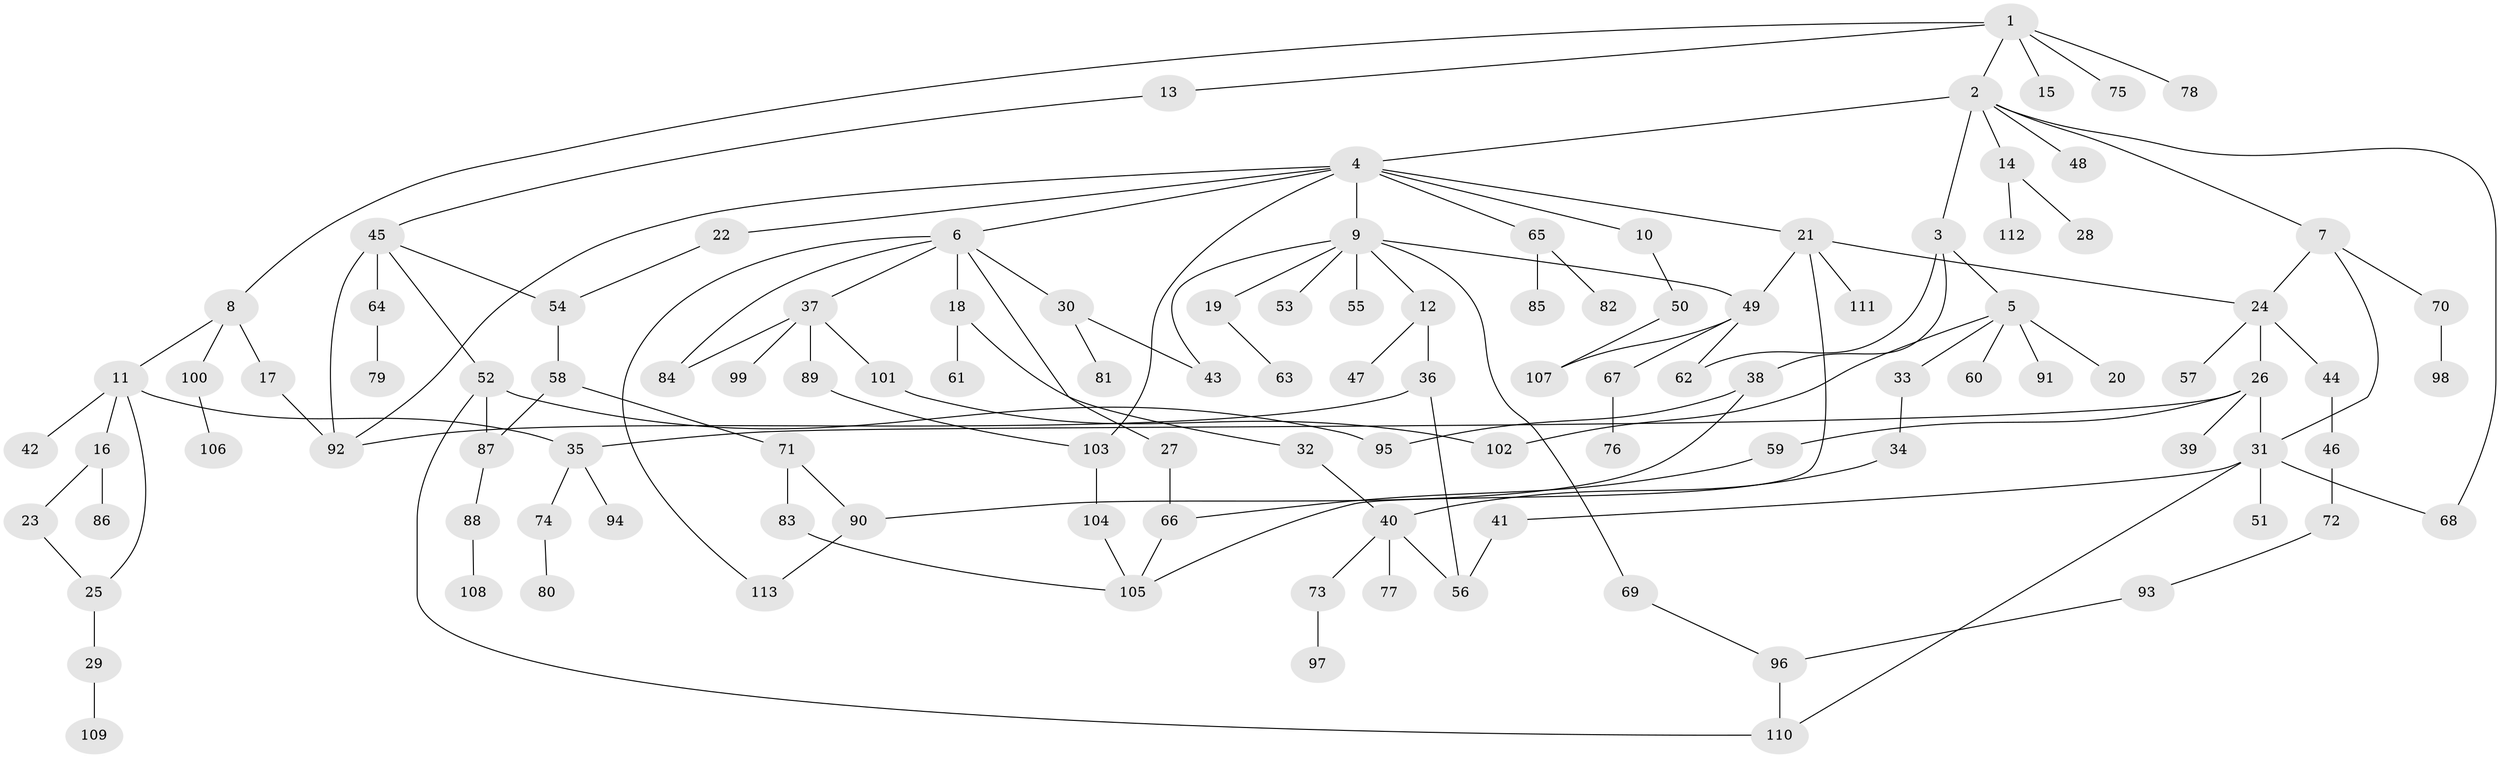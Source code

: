 // coarse degree distribution, {6: 0.05, 8: 0.0125, 5: 0.0375, 11: 0.0125, 4: 0.1125, 10: 0.0125, 2: 0.3125, 3: 0.1125, 1: 0.325, 7: 0.0125}
// Generated by graph-tools (version 1.1) at 2025/51/02/27/25 19:51:38]
// undirected, 113 vertices, 142 edges
graph export_dot {
graph [start="1"]
  node [color=gray90,style=filled];
  1;
  2;
  3;
  4;
  5;
  6;
  7;
  8;
  9;
  10;
  11;
  12;
  13;
  14;
  15;
  16;
  17;
  18;
  19;
  20;
  21;
  22;
  23;
  24;
  25;
  26;
  27;
  28;
  29;
  30;
  31;
  32;
  33;
  34;
  35;
  36;
  37;
  38;
  39;
  40;
  41;
  42;
  43;
  44;
  45;
  46;
  47;
  48;
  49;
  50;
  51;
  52;
  53;
  54;
  55;
  56;
  57;
  58;
  59;
  60;
  61;
  62;
  63;
  64;
  65;
  66;
  67;
  68;
  69;
  70;
  71;
  72;
  73;
  74;
  75;
  76;
  77;
  78;
  79;
  80;
  81;
  82;
  83;
  84;
  85;
  86;
  87;
  88;
  89;
  90;
  91;
  92;
  93;
  94;
  95;
  96;
  97;
  98;
  99;
  100;
  101;
  102;
  103;
  104;
  105;
  106;
  107;
  108;
  109;
  110;
  111;
  112;
  113;
  1 -- 2;
  1 -- 8;
  1 -- 13;
  1 -- 15;
  1 -- 75;
  1 -- 78;
  2 -- 3;
  2 -- 4;
  2 -- 7;
  2 -- 14;
  2 -- 48;
  2 -- 68;
  3 -- 5;
  3 -- 38;
  3 -- 62;
  4 -- 6;
  4 -- 9;
  4 -- 10;
  4 -- 21;
  4 -- 22;
  4 -- 65;
  4 -- 103;
  4 -- 92;
  5 -- 20;
  5 -- 33;
  5 -- 60;
  5 -- 91;
  5 -- 102;
  6 -- 18;
  6 -- 27;
  6 -- 30;
  6 -- 37;
  6 -- 84;
  6 -- 113;
  7 -- 70;
  7 -- 24;
  7 -- 31;
  8 -- 11;
  8 -- 17;
  8 -- 100;
  9 -- 12;
  9 -- 19;
  9 -- 49;
  9 -- 53;
  9 -- 55;
  9 -- 69;
  9 -- 43;
  10 -- 50;
  11 -- 16;
  11 -- 42;
  11 -- 35;
  11 -- 25;
  12 -- 36;
  12 -- 47;
  13 -- 45;
  14 -- 28;
  14 -- 112;
  16 -- 23;
  16 -- 86;
  17 -- 92;
  18 -- 32;
  18 -- 61;
  19 -- 63;
  21 -- 24;
  21 -- 111;
  21 -- 105;
  21 -- 49;
  22 -- 54;
  23 -- 25;
  24 -- 26;
  24 -- 44;
  24 -- 57;
  25 -- 29;
  26 -- 31;
  26 -- 35;
  26 -- 39;
  26 -- 59;
  27 -- 66;
  29 -- 109;
  30 -- 43;
  30 -- 81;
  31 -- 41;
  31 -- 51;
  31 -- 68;
  31 -- 110;
  32 -- 40;
  33 -- 34;
  34 -- 40;
  35 -- 74;
  35 -- 94;
  36 -- 92;
  36 -- 56;
  37 -- 84;
  37 -- 89;
  37 -- 99;
  37 -- 101;
  38 -- 95;
  38 -- 90;
  40 -- 56;
  40 -- 73;
  40 -- 77;
  41 -- 56;
  44 -- 46;
  45 -- 52;
  45 -- 54;
  45 -- 64;
  45 -- 92;
  46 -- 72;
  49 -- 67;
  49 -- 62;
  49 -- 107;
  50 -- 107;
  52 -- 95;
  52 -- 87;
  52 -- 110;
  54 -- 58;
  58 -- 71;
  58 -- 87;
  59 -- 66;
  64 -- 79;
  65 -- 82;
  65 -- 85;
  66 -- 105;
  67 -- 76;
  69 -- 96;
  70 -- 98;
  71 -- 83;
  71 -- 90;
  72 -- 93;
  73 -- 97;
  74 -- 80;
  83 -- 105;
  87 -- 88;
  88 -- 108;
  89 -- 103;
  90 -- 113;
  93 -- 96;
  96 -- 110;
  100 -- 106;
  101 -- 102;
  103 -- 104;
  104 -- 105;
}
